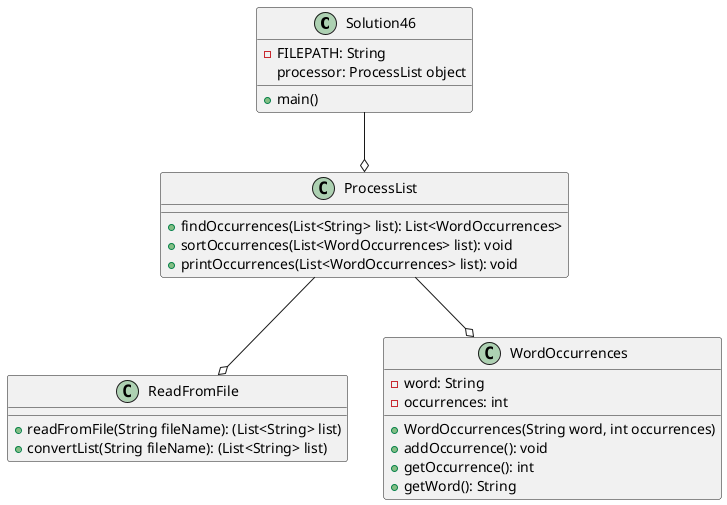 @startuml

'/*
' *  UCF COP3330 Fall 2021 Assignment 4 Solutions
' *  Copyright 2021 Jeanne Moore
' */


class Solution46 {
-FILEPATH: String
processor: ProcessList object
+main()
}

class ProcessList {
+findOccurrences(List<String> list): List<WordOccurrences>
+sortOccurrences(List<WordOccurrences> list): void
+printOccurrences(List<WordOccurrences> list): void
}

class ReadFromFile {
+readFromFile(String fileName): (List<String> list)
+convertList(String fileName): (List<String> list)
}

class WordOccurrences {
-word: String
-occurrences: int
+WordOccurrences(String word, int occurrences)
+addOccurrence(): void
+getOccurrence(): int
+getWord(): String
}

Solution46 --o ProcessList

ProcessList --o ReadFromFile

ProcessList --o WordOccurrences

@enduml
